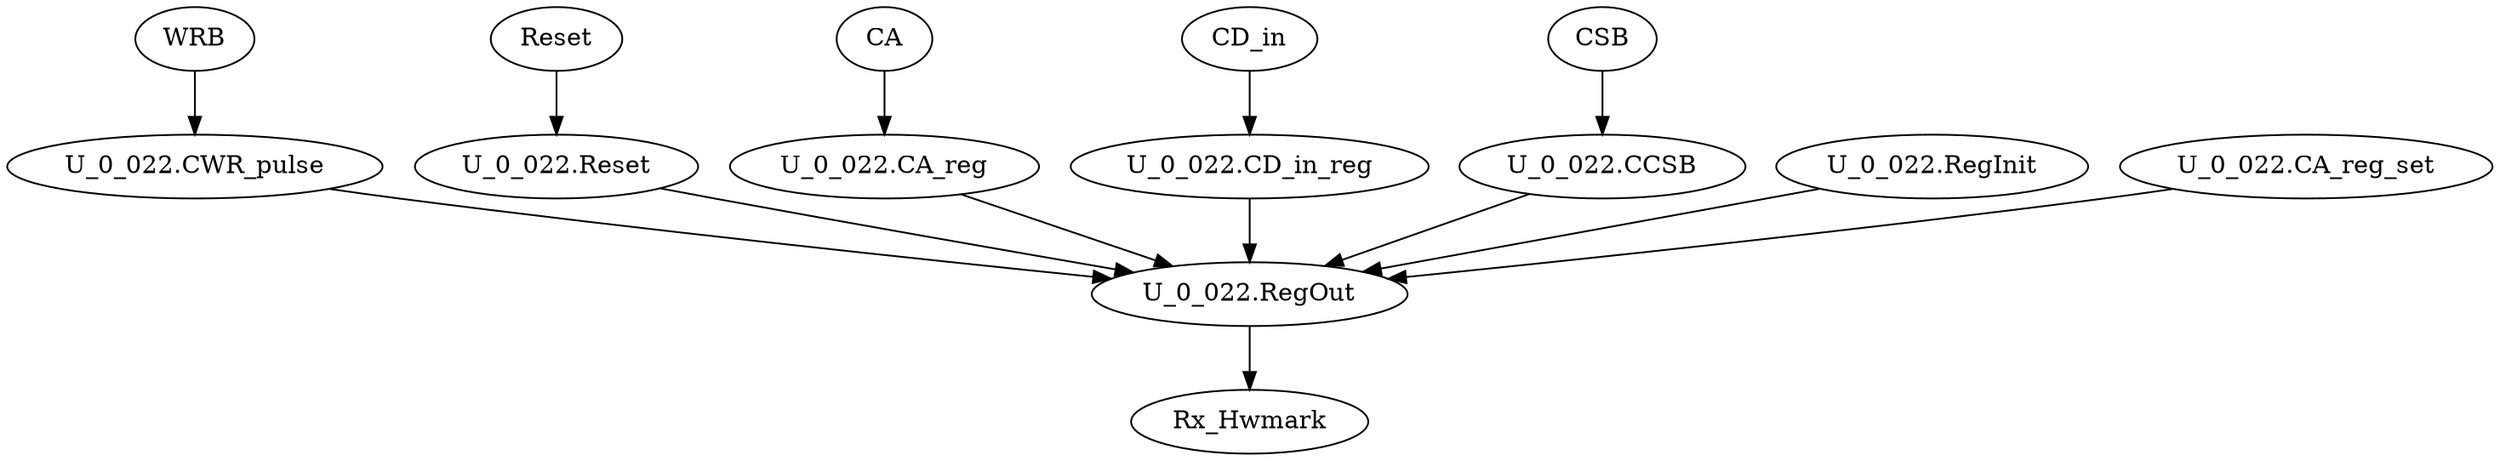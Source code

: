 strict digraph "" {
	WRB	 [complexity=4,
		importance=0.0171685902472,
		rank=0.00429214756179];
	"U_0_022.CWR_pulse"	 [complexity=4,
		importance=0.01541508742,
		rank=0.00385377185501];
	WRB -> "U_0_022.CWR_pulse";
	Reset	 [complexity=1,
		importance=0.0308170945521,
		rank=0.0308170945521];
	"U_0_022.Reset"	 [complexity=1,
		importance=0.029063591725,
		rank=0.029063591725];
	Reset -> "U_0_022.Reset";
	"U_0_022.CA_reg"	 [complexity=4,
		importance=0.01541508742,
		rank=0.00385377185501];
	"U_0_022.RegOut"	 [complexity=0,
		importance=0.0136486911662,
		rank=0.0];
	"U_0_022.CA_reg" -> "U_0_022.RegOut";
	"U_0_022.CD_in_reg"	 [complexity=2,
		importance=0.0154295925251,
		rank=0.00771479626255];
	"U_0_022.CD_in_reg" -> "U_0_022.RegOut";
	CA	 [complexity=4,
		importance=0.0171685902472,
		rank=0.00429214756179];
	CA -> "U_0_022.CA_reg";
	"U_0_022.CWR_pulse" -> "U_0_022.RegOut";
	CSB	 [complexity=4,
		importance=0.0171685902472,
		rank=0.00429214756179];
	"U_0_022.CCSB"	 [complexity=4,
		importance=0.01541508742,
		rank=0.00385377185501];
	CSB -> "U_0_022.CCSB";
	"U_0_022.CCSB" -> "U_0_022.RegOut";
	"U_0_022.Reset" -> "U_0_022.RegOut";
	"U_0_022.RegInit"	 [complexity=2,
		importance=0.0154021939933,
		rank=0.00770109699667];
	"U_0_022.RegInit" -> "U_0_022.RegOut";
	"U_0_022.CA_reg_set"	 [complexity=4,
		importance=0.0154021939933,
		rank=0.00385054849833];
	"U_0_022.CA_reg_set" -> "U_0_022.RegOut";
	Rx_Hwmark	 [complexity=0,
		importance=0.00571852560641,
		rank=0.0];
	CD_in	 [complexity=2,
		importance=0.0171830953522,
		rank=0.00859154767611];
	CD_in -> "U_0_022.CD_in_reg";
	"U_0_022.RegOut" -> Rx_Hwmark;
}
